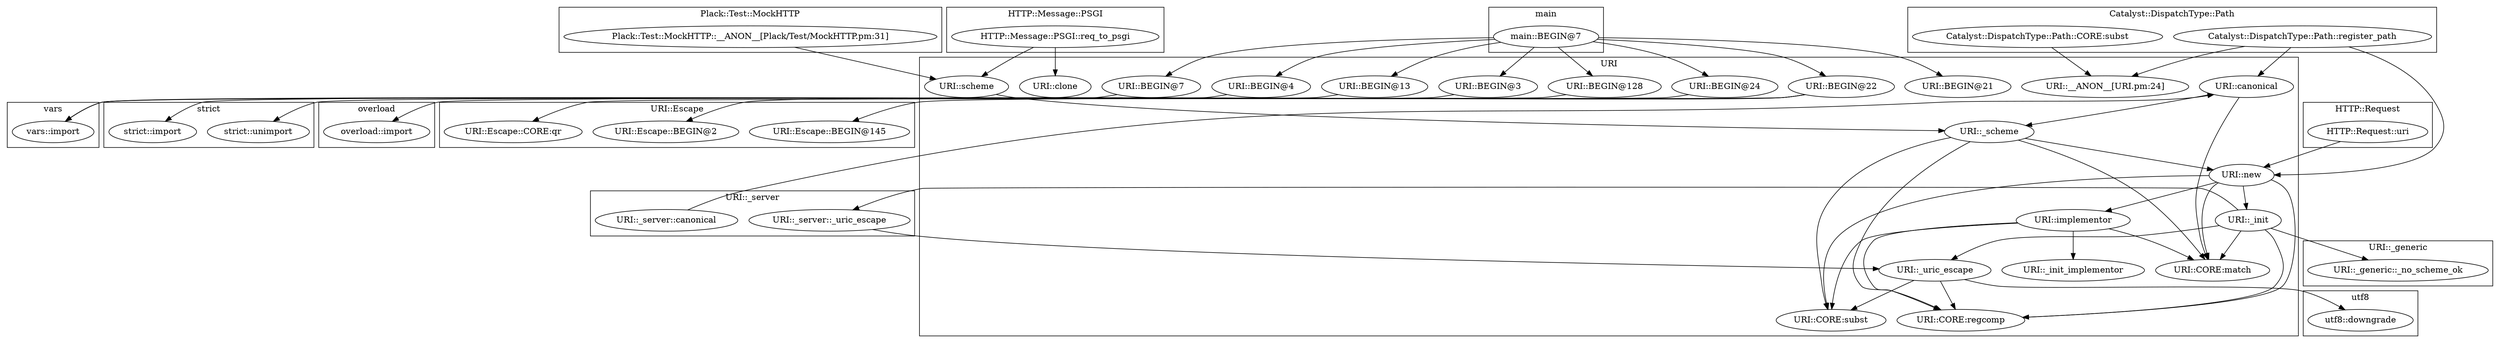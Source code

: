 digraph {
graph [overlap=false]
subgraph cluster_Plack_Test_MockHTTP {
	label="Plack::Test::MockHTTP";
	"Plack::Test::MockHTTP::__ANON__[Plack/Test/MockHTTP.pm:31]";
}
subgraph cluster_HTTP_Request {
	label="HTTP::Request";
	"HTTP::Request::uri";
}
subgraph cluster_utf8 {
	label="utf8";
	"utf8::downgrade";
}
subgraph cluster_HTTP_Message_PSGI {
	label="HTTP::Message::PSGI";
	"HTTP::Message::PSGI::req_to_psgi";
}
subgraph cluster_URI__generic {
	label="URI::_generic";
	"URI::_generic::_no_scheme_ok";
}
subgraph cluster_URI__server {
	label="URI::_server";
	"URI::_server::_uric_escape";
	"URI::_server::canonical";
}
subgraph cluster_Catalyst_DispatchType_Path {
	label="Catalyst::DispatchType::Path";
	"Catalyst::DispatchType::Path::register_path";
	"Catalyst::DispatchType::Path::CORE:subst";
}
subgraph cluster_main {
	label="main";
	"main::BEGIN@7";
}
subgraph cluster_URI_Escape {
	label="URI::Escape";
	"URI::Escape::BEGIN@145";
	"URI::Escape::BEGIN@2";
	"URI::Escape::CORE:qr";
}
subgraph cluster_URI {
	label="URI";
	"URI::_scheme";
	"URI::clone";
	"URI::BEGIN@7";
	"URI::implementor";
	"URI::BEGIN@128";
	"URI::CORE:match";
	"URI::BEGIN@13";
	"URI::__ANON__[URI.pm:24]";
	"URI::scheme";
	"URI::_init_implementor";
	"URI::BEGIN@24";
	"URI::_init";
	"URI::BEGIN@4";
	"URI::canonical";
	"URI::CORE:regcomp";
	"URI::BEGIN@21";
	"URI::new";
	"URI::_uric_escape";
	"URI::BEGIN@22";
	"URI::BEGIN@3";
	"URI::CORE:subst";
}
subgraph cluster_overload {
	label="overload";
	"overload::import";
}
subgraph cluster_vars {
	label="vars";
	"vars::import";
}
subgraph cluster_strict {
	label="strict";
	"strict::unimport";
	"strict::import";
}
"URI::BEGIN@22" -> "URI::Escape::CORE:qr";
"main::BEGIN@7" -> "URI::BEGIN@3";
"URI::BEGIN@24" -> "overload::import";
"main::BEGIN@7" -> "URI::BEGIN@22";
"Catalyst::DispatchType::Path::register_path" -> "URI::canonical";
"URI::_server::canonical" -> "URI::canonical";
"HTTP::Request::uri" -> "URI::new";
"URI::_scheme" -> "URI::new";
"Catalyst::DispatchType::Path::register_path" -> "URI::new";
"main::BEGIN@7" -> "URI::BEGIN@4";
"URI::new" -> "URI::_init";
"URI::BEGIN@22" -> "URI::Escape::BEGIN@145";
"main::BEGIN@7" -> "URI::BEGIN@128";
"URI::BEGIN@3" -> "strict::import";
"URI::_server::_uric_escape" -> "URI::_uric_escape";
"URI::_init" -> "URI::_uric_escape";
"URI::new" -> "URI::CORE:regcomp";
"URI::_scheme" -> "URI::CORE:regcomp";
"URI::_uric_escape" -> "URI::CORE:regcomp";
"URI::_init" -> "URI::CORE:regcomp";
"URI::implementor" -> "URI::CORE:regcomp";
"URI::_init" -> "URI::_generic::_no_scheme_ok";
"URI::_scheme" -> "URI::CORE:subst";
"URI::_uric_escape" -> "URI::CORE:subst";
"URI::new" -> "URI::CORE:subst";
"URI::implementor" -> "URI::CORE:subst";
"main::BEGIN@7" -> "URI::BEGIN@24";
"Catalyst::DispatchType::Path::register_path" -> "URI::__ANON__[URI.pm:24]";
"Catalyst::DispatchType::Path::CORE:subst" -> "URI::__ANON__[URI.pm:24]";
"main::BEGIN@7" -> "URI::BEGIN@21";
"URI::BEGIN@128" -> "strict::unimport";
"URI::BEGIN@7" -> "vars::import";
"URI::BEGIN@13" -> "vars::import";
"URI::BEGIN@4" -> "vars::import";
"URI::new" -> "URI::implementor";
"URI::BEGIN@22" -> "URI::Escape::BEGIN@2";
"HTTP::Message::PSGI::req_to_psgi" -> "URI::clone";
"main::BEGIN@7" -> "URI::BEGIN@7";
"URI::canonical" -> "URI::_scheme";
"URI::scheme" -> "URI::_scheme";
"URI::_uric_escape" -> "utf8::downgrade";
"URI::_init" -> "URI::_server::_uric_escape";
"URI::canonical" -> "URI::CORE:match";
"URI::new" -> "URI::CORE:match";
"URI::_scheme" -> "URI::CORE:match";
"URI::_init" -> "URI::CORE:match";
"URI::implementor" -> "URI::CORE:match";
"URI::implementor" -> "URI::_init_implementor";
"HTTP::Message::PSGI::req_to_psgi" -> "URI::scheme";
"Plack::Test::MockHTTP::__ANON__[Plack/Test/MockHTTP.pm:31]" -> "URI::scheme";
"main::BEGIN@7" -> "URI::BEGIN@13";
}
